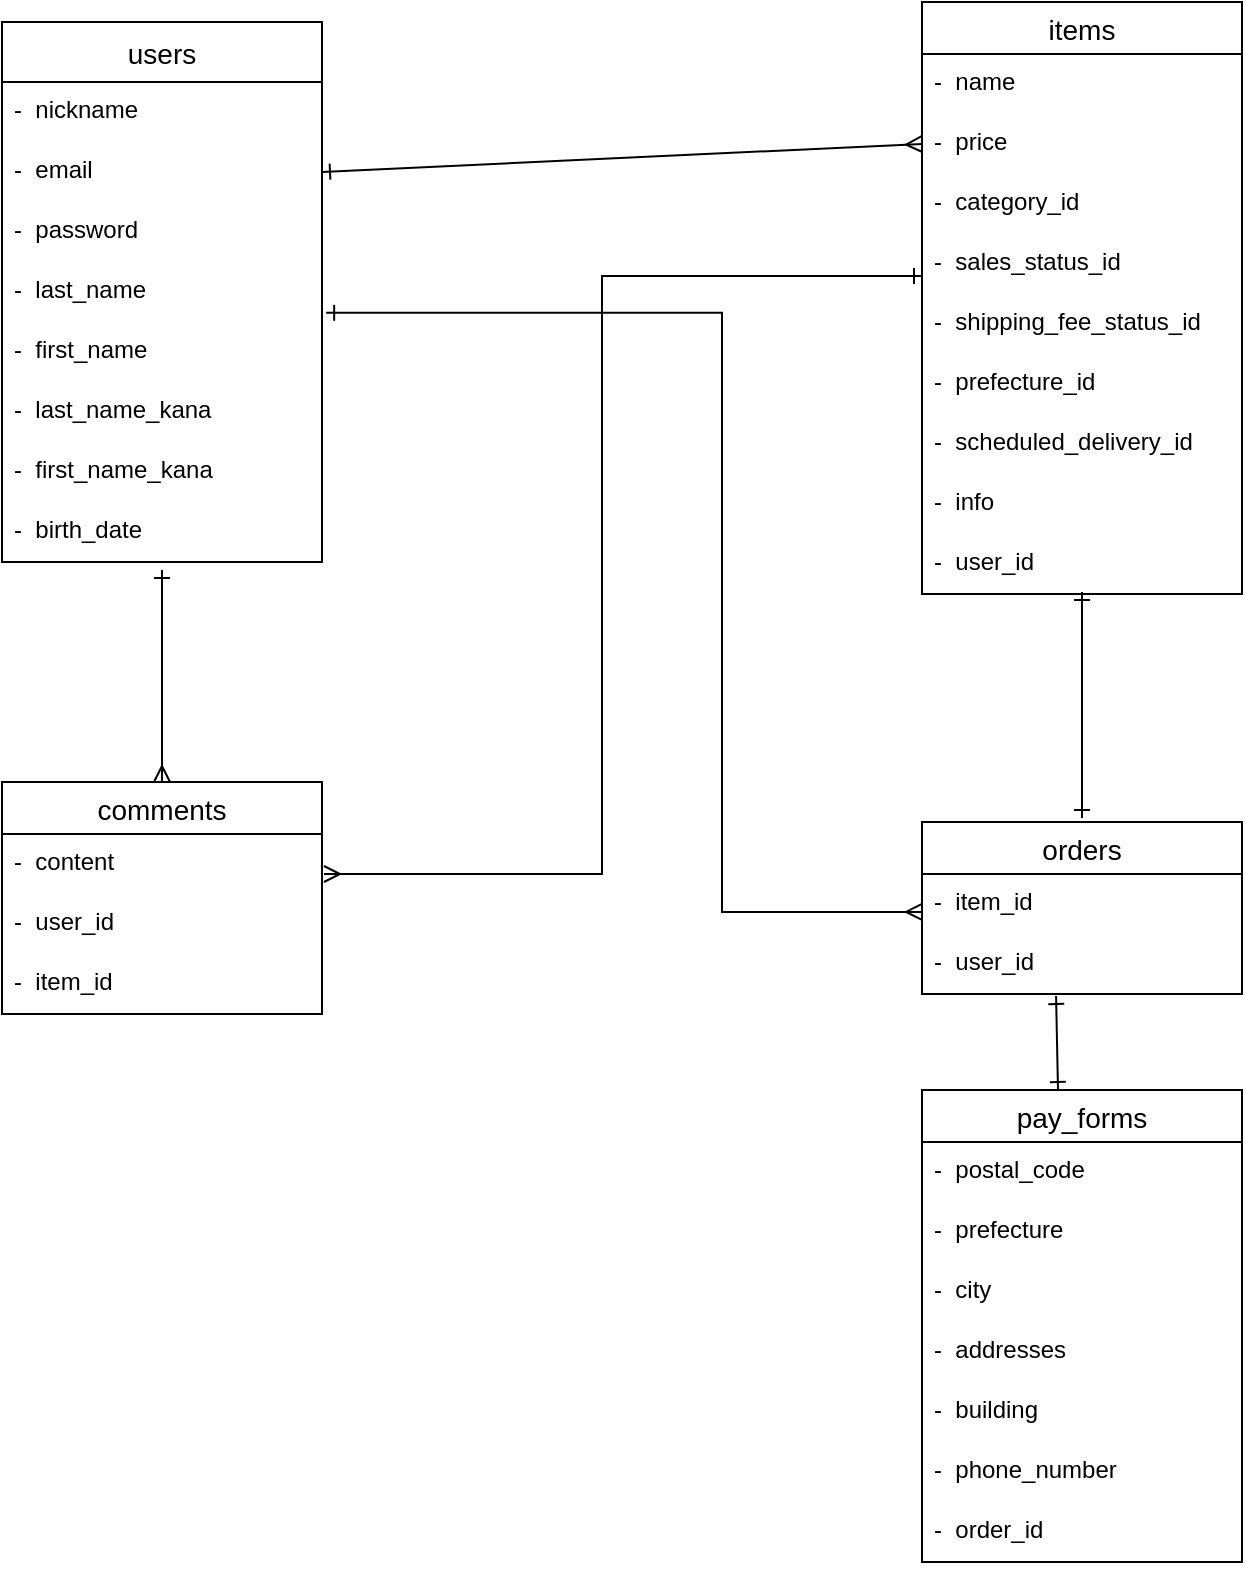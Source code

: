 <mxfile>
    <diagram id="KOkhubKvM1CkGyq3penF" name="ページ1">
        <mxGraphModel dx="1672" dy="916" grid="1" gridSize="10" guides="1" tooltips="1" connect="1" arrows="1" fold="1" page="1" pageScale="1" pageWidth="827" pageHeight="1169" math="0" shadow="0">
            <root>
                <mxCell id="0"/>
                <mxCell id="1" parent="0"/>
                <mxCell id="2" value="users" style="swimlane;fontStyle=0;childLayout=stackLayout;horizontal=1;startSize=30;horizontalStack=0;resizeParent=1;resizeParentMax=0;resizeLast=0;collapsible=1;marginBottom=0;align=center;fontSize=14;" parent="1" vertex="1">
                    <mxGeometry x="92" y="266" width="160" height="270" as="geometry">
                        <mxRectangle x="130" y="140" width="60" height="30" as="alternateBounds"/>
                    </mxGeometry>
                </mxCell>
                <mxCell id="3" value="-  nickname    " style="text;strokeColor=none;fillColor=none;spacingLeft=4;spacingRight=4;overflow=hidden;rotatable=0;points=[[0,0.5],[1,0.5]];portConstraint=eastwest;fontSize=12;" parent="2" vertex="1">
                    <mxGeometry y="30" width="160" height="30" as="geometry"/>
                </mxCell>
                <mxCell id="4" value="-  email&#10;" style="text;strokeColor=none;fillColor=none;spacingLeft=4;spacingRight=4;overflow=hidden;rotatable=0;points=[[0,0.5],[1,0.5]];portConstraint=eastwest;fontSize=12;" parent="2" vertex="1">
                    <mxGeometry y="60" width="160" height="30" as="geometry"/>
                </mxCell>
                <mxCell id="6" value="-  password" style="text;strokeColor=none;fillColor=none;spacingLeft=4;spacingRight=4;overflow=hidden;rotatable=0;points=[[0,0.5],[1,0.5]];portConstraint=eastwest;fontSize=12;" parent="2" vertex="1">
                    <mxGeometry y="90" width="160" height="30" as="geometry"/>
                </mxCell>
                <mxCell id="45" value="-  last_name" style="text;strokeColor=none;fillColor=none;spacingLeft=4;spacingRight=4;overflow=hidden;rotatable=0;points=[[0,0.5],[1,0.5]];portConstraint=eastwest;fontSize=12;" parent="2" vertex="1">
                    <mxGeometry y="120" width="160" height="30" as="geometry"/>
                </mxCell>
                <mxCell id="53" value="-  first_name" style="text;strokeColor=none;fillColor=none;spacingLeft=4;spacingRight=4;overflow=hidden;rotatable=0;points=[[0,0.5],[1,0.5]];portConstraint=eastwest;fontSize=12;" parent="2" vertex="1">
                    <mxGeometry y="150" width="160" height="30" as="geometry"/>
                </mxCell>
                <mxCell id="54" value="-  last_name_kana" style="text;strokeColor=none;fillColor=none;spacingLeft=4;spacingRight=4;overflow=hidden;rotatable=0;points=[[0,0.5],[1,0.5]];portConstraint=eastwest;fontSize=12;" parent="2" vertex="1">
                    <mxGeometry y="180" width="160" height="30" as="geometry"/>
                </mxCell>
                <mxCell id="55" value="-  first_name_kana" style="text;strokeColor=none;fillColor=none;spacingLeft=4;spacingRight=4;overflow=hidden;rotatable=0;points=[[0,0.5],[1,0.5]];portConstraint=eastwest;fontSize=12;" parent="2" vertex="1">
                    <mxGeometry y="210" width="160" height="30" as="geometry"/>
                </mxCell>
                <mxCell id="57" value="-  birth_date" style="text;strokeColor=none;fillColor=none;spacingLeft=4;spacingRight=4;overflow=hidden;rotatable=0;points=[[0,0.5],[1,0.5]];portConstraint=eastwest;fontSize=12;" parent="2" vertex="1">
                    <mxGeometry y="240" width="160" height="30" as="geometry"/>
                </mxCell>
                <mxCell id="20" value="items" style="swimlane;fontStyle=0;childLayout=stackLayout;horizontal=1;startSize=26;horizontalStack=0;resizeParent=1;resizeParentMax=0;resizeLast=0;collapsible=1;marginBottom=0;align=center;fontSize=14;" parent="1" vertex="1">
                    <mxGeometry x="552" y="256" width="160" height="296" as="geometry"/>
                </mxCell>
                <mxCell id="21" value="-  name" style="text;strokeColor=none;fillColor=none;spacingLeft=4;spacingRight=4;overflow=hidden;rotatable=0;points=[[0,0.5],[1,0.5]];portConstraint=eastwest;fontSize=12;" parent="20" vertex="1">
                    <mxGeometry y="26" width="160" height="30" as="geometry"/>
                </mxCell>
                <mxCell id="22" value="-  price" style="text;strokeColor=none;fillColor=none;spacingLeft=4;spacingRight=4;overflow=hidden;rotatable=0;points=[[0,0.5],[1,0.5]];portConstraint=eastwest;fontSize=12;" parent="20" vertex="1">
                    <mxGeometry y="56" width="160" height="30" as="geometry"/>
                </mxCell>
                <mxCell id="27" value="-  category_id" style="text;strokeColor=none;fillColor=none;spacingLeft=4;spacingRight=4;overflow=hidden;rotatable=0;points=[[0,0.5],[1,0.5]];portConstraint=eastwest;fontSize=12;" parent="20" vertex="1">
                    <mxGeometry y="86" width="160" height="30" as="geometry"/>
                </mxCell>
                <mxCell id="26" value="-  sales_status_id" style="text;strokeColor=none;fillColor=none;spacingLeft=4;spacingRight=4;overflow=hidden;rotatable=0;points=[[0,0.5],[1,0.5]];portConstraint=eastwest;fontSize=12;" parent="20" vertex="1">
                    <mxGeometry y="116" width="160" height="30" as="geometry"/>
                </mxCell>
                <mxCell id="30" value="-  shipping_fee_status_id" style="text;strokeColor=none;fillColor=none;spacingLeft=4;spacingRight=4;overflow=hidden;rotatable=0;points=[[0,0.5],[1,0.5]];portConstraint=eastwest;fontSize=12;" parent="20" vertex="1">
                    <mxGeometry y="146" width="160" height="30" as="geometry"/>
                </mxCell>
                <mxCell id="31" value="-  prefecture_id" style="text;strokeColor=none;fillColor=none;spacingLeft=4;spacingRight=4;overflow=hidden;rotatable=0;points=[[0,0.5],[1,0.5]];portConstraint=eastwest;fontSize=12;" parent="20" vertex="1">
                    <mxGeometry y="176" width="160" height="30" as="geometry"/>
                </mxCell>
                <mxCell id="29" value="-  scheduled_delivery_id" style="text;strokeColor=none;fillColor=none;spacingLeft=4;spacingRight=4;overflow=hidden;rotatable=0;points=[[0,0.5],[1,0.5]];portConstraint=eastwest;fontSize=12;" parent="20" vertex="1">
                    <mxGeometry y="206" width="160" height="30" as="geometry"/>
                </mxCell>
                <mxCell id="28" value="-  info" style="text;strokeColor=none;fillColor=none;spacingLeft=4;spacingRight=4;overflow=hidden;rotatable=0;points=[[0,0.5],[1,0.5]];portConstraint=eastwest;fontSize=12;" parent="20" vertex="1">
                    <mxGeometry y="236" width="160" height="30" as="geometry"/>
                </mxCell>
                <mxCell id="36" value="-  user_id" style="text;strokeColor=none;fillColor=none;spacingLeft=4;spacingRight=4;overflow=hidden;rotatable=0;points=[[0,0.5],[1,0.5]];portConstraint=eastwest;fontSize=12;" parent="20" vertex="1">
                    <mxGeometry y="266" width="160" height="30" as="geometry"/>
                </mxCell>
                <mxCell id="32" value="orders" style="swimlane;fontStyle=0;childLayout=stackLayout;horizontal=1;startSize=26;horizontalStack=0;resizeParent=1;resizeParentMax=0;resizeLast=0;collapsible=1;marginBottom=0;align=center;fontSize=14;" parent="1" vertex="1">
                    <mxGeometry x="552" y="666" width="160" height="86" as="geometry"/>
                </mxCell>
                <mxCell id="33" value="-  item_id" style="text;strokeColor=none;fillColor=none;spacingLeft=4;spacingRight=4;overflow=hidden;rotatable=0;points=[[0,0.5],[1,0.5]];portConstraint=eastwest;fontSize=12;" parent="32" vertex="1">
                    <mxGeometry y="26" width="160" height="30" as="geometry"/>
                </mxCell>
                <mxCell id="34" value="-  user_id" style="text;strokeColor=none;fillColor=none;spacingLeft=4;spacingRight=4;overflow=hidden;rotatable=0;points=[[0,0.5],[1,0.5]];portConstraint=eastwest;fontSize=12;" parent="32" vertex="1">
                    <mxGeometry y="56" width="160" height="30" as="geometry"/>
                </mxCell>
                <mxCell id="38" style="edgeStyle=none;html=1;exitX=1;exitY=0.5;exitDx=0;exitDy=0;entryX=0;entryY=0.5;entryDx=0;entryDy=0;endArrow=ERmany;endFill=0;startArrow=ERone;startFill=0;" parent="1" source="4" target="22" edge="1">
                    <mxGeometry relative="1" as="geometry"/>
                </mxCell>
                <mxCell id="41" value="comments" style="swimlane;fontStyle=0;childLayout=stackLayout;horizontal=1;startSize=26;horizontalStack=0;resizeParent=1;resizeParentMax=0;resizeLast=0;collapsible=1;marginBottom=0;align=center;fontSize=14;" parent="1" vertex="1">
                    <mxGeometry x="92" y="646" width="160" height="116" as="geometry"/>
                </mxCell>
                <mxCell id="42" value="-  content" style="text;strokeColor=none;fillColor=none;spacingLeft=4;spacingRight=4;overflow=hidden;rotatable=0;points=[[0,0.5],[1,0.5]];portConstraint=eastwest;fontSize=12;" parent="41" vertex="1">
                    <mxGeometry y="26" width="160" height="30" as="geometry"/>
                </mxCell>
                <mxCell id="43" value="-  user_id" style="text;strokeColor=none;fillColor=none;spacingLeft=4;spacingRight=4;overflow=hidden;rotatable=0;points=[[0,0.5],[1,0.5]];portConstraint=eastwest;fontSize=12;" parent="41" vertex="1">
                    <mxGeometry y="56" width="160" height="30" as="geometry"/>
                </mxCell>
                <mxCell id="44" value="-  item_id" style="text;strokeColor=none;fillColor=none;spacingLeft=4;spacingRight=4;overflow=hidden;rotatable=0;points=[[0,0.5],[1,0.5]];portConstraint=eastwest;fontSize=12;" parent="41" vertex="1">
                    <mxGeometry y="86" width="160" height="30" as="geometry"/>
                </mxCell>
                <mxCell id="46" style="edgeStyle=none;html=1;exitX=0.5;exitY=1.133;exitDx=0;exitDy=0;endArrow=ERmany;endFill=0;startArrow=ERone;startFill=0;exitPerimeter=0;entryX=0.5;entryY=0;entryDx=0;entryDy=0;" parent="1" source="57" target="41" edge="1">
                    <mxGeometry relative="1" as="geometry">
                        <mxPoint x="174.08" y="566.99" as="sourcePoint"/>
                        <mxPoint x="171" y="543" as="targetPoint"/>
                    </mxGeometry>
                </mxCell>
                <mxCell id="49" value="" style="endArrow=ERone;html=1;rounded=0;edgeStyle=orthogonalEdgeStyle;endFill=0;startArrow=ERmany;startFill=0;entryX=0;entryY=0.7;entryDx=0;entryDy=0;entryPerimeter=0;" parent="1" target="26" edge="1">
                    <mxGeometry relative="1" as="geometry">
                        <mxPoint x="253" y="692" as="sourcePoint"/>
                        <mxPoint x="532" y="393" as="targetPoint"/>
                        <Array as="points">
                            <mxPoint x="392" y="692"/>
                            <mxPoint x="392" y="393"/>
                        </Array>
                    </mxGeometry>
                </mxCell>
                <mxCell id="50" value="" style="endArrow=ERone;html=1;rounded=0;edgeStyle=orthogonalEdgeStyle;endFill=0;startArrow=ERmany;startFill=0;entryX=1.013;entryY=0.847;entryDx=0;entryDy=0;entryPerimeter=0;exitX=0;exitY=0.633;exitDx=0;exitDy=0;exitPerimeter=0;" parent="1" source="33" target="45" edge="1">
                    <mxGeometry relative="1" as="geometry">
                        <mxPoint x="502" y="668" as="sourcePoint"/>
                        <mxPoint x="561.36" y="363.33" as="targetPoint"/>
                        <Array as="points">
                            <mxPoint x="452" y="711"/>
                            <mxPoint x="452" y="411"/>
                        </Array>
                    </mxGeometry>
                </mxCell>
                <mxCell id="52" value="" style="endArrow=ERone;html=1;rounded=0;endFill=0;startArrow=ERone;startFill=0;exitX=0.5;exitY=0.933;exitDx=0;exitDy=0;exitPerimeter=0;" parent="1" edge="1">
                    <mxGeometry relative="1" as="geometry">
                        <mxPoint x="632" y="550.99" as="sourcePoint"/>
                        <mxPoint x="632" y="664" as="targetPoint"/>
                    </mxGeometry>
                </mxCell>
                <mxCell id="58" value="pay_forms" style="swimlane;fontStyle=0;childLayout=stackLayout;horizontal=1;startSize=26;horizontalStack=0;resizeParent=1;resizeParentMax=0;resizeLast=0;collapsible=1;marginBottom=0;align=center;fontSize=14;" parent="1" vertex="1">
                    <mxGeometry x="552" y="800" width="160" height="236" as="geometry"/>
                </mxCell>
                <mxCell id="59" value="-  postal_code" style="text;strokeColor=none;fillColor=none;spacingLeft=4;spacingRight=4;overflow=hidden;rotatable=0;points=[[0,0.5],[1,0.5]];portConstraint=eastwest;fontSize=12;" parent="58" vertex="1">
                    <mxGeometry y="26" width="160" height="30" as="geometry"/>
                </mxCell>
                <mxCell id="60" value="-  prefecture" style="text;strokeColor=none;fillColor=none;spacingLeft=4;spacingRight=4;overflow=hidden;rotatable=0;points=[[0,0.5],[1,0.5]];portConstraint=eastwest;fontSize=12;" parent="58" vertex="1">
                    <mxGeometry y="56" width="160" height="30" as="geometry"/>
                </mxCell>
                <mxCell id="65" value="-  city" style="text;strokeColor=none;fillColor=none;spacingLeft=4;spacingRight=4;overflow=hidden;rotatable=0;points=[[0,0.5],[1,0.5]];portConstraint=eastwest;fontSize=12;" vertex="1" parent="58">
                    <mxGeometry y="86" width="160" height="30" as="geometry"/>
                </mxCell>
                <mxCell id="64" value="-  addresses" style="text;strokeColor=none;fillColor=none;spacingLeft=4;spacingRight=4;overflow=hidden;rotatable=0;points=[[0,0.5],[1,0.5]];portConstraint=eastwest;fontSize=12;" vertex="1" parent="58">
                    <mxGeometry y="116" width="160" height="30" as="geometry"/>
                </mxCell>
                <mxCell id="63" value="-  building" style="text;strokeColor=none;fillColor=none;spacingLeft=4;spacingRight=4;overflow=hidden;rotatable=0;points=[[0,0.5],[1,0.5]];portConstraint=eastwest;fontSize=12;" vertex="1" parent="58">
                    <mxGeometry y="146" width="160" height="30" as="geometry"/>
                </mxCell>
                <mxCell id="67" value="-  phone_number" style="text;strokeColor=none;fillColor=none;spacingLeft=4;spacingRight=4;overflow=hidden;rotatable=0;points=[[0,0.5],[1,0.5]];portConstraint=eastwest;fontSize=12;" vertex="1" parent="58">
                    <mxGeometry y="176" width="160" height="30" as="geometry"/>
                </mxCell>
                <mxCell id="66" value="-  order_id" style="text;strokeColor=none;fillColor=none;spacingLeft=4;spacingRight=4;overflow=hidden;rotatable=0;points=[[0,0.5],[1,0.5]];portConstraint=eastwest;fontSize=12;" vertex="1" parent="58">
                    <mxGeometry y="206" width="160" height="30" as="geometry"/>
                </mxCell>
                <mxCell id="62" value="" style="endArrow=ERone;html=1;rounded=0;endFill=0;startArrow=ERone;startFill=0;exitX=0.425;exitY=0;exitDx=0;exitDy=0;exitPerimeter=0;entryX=0.419;entryY=1.033;entryDx=0;entryDy=0;entryPerimeter=0;" parent="1" source="58" target="34" edge="1">
                    <mxGeometry relative="1" as="geometry">
                        <mxPoint x="638.24" y="225.91" as="sourcePoint"/>
                        <mxPoint x="620" y="780" as="targetPoint"/>
                        <Array as="points"/>
                    </mxGeometry>
                </mxCell>
            </root>
        </mxGraphModel>
    </diagram>
</mxfile>